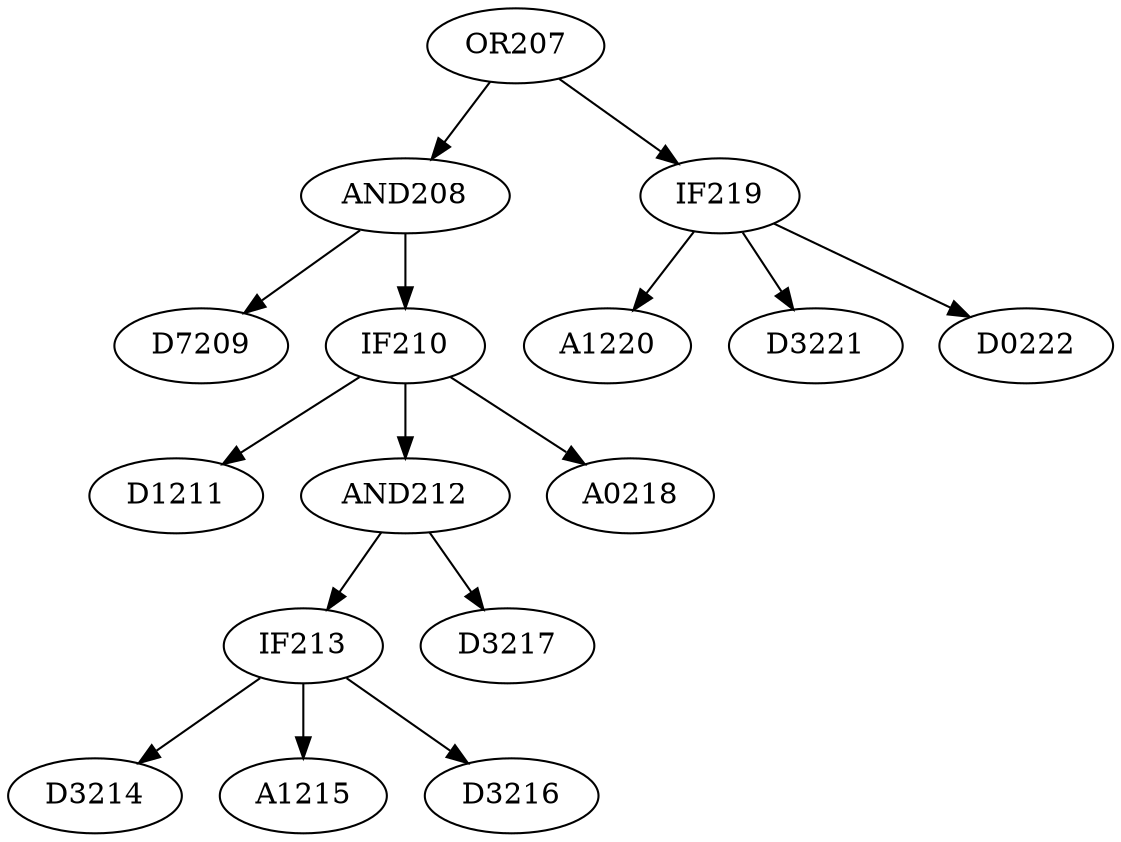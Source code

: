 digraph T {
	AND208 -> D7209
	IF210 -> D1211
	IF213 -> D3214
	IF213 -> A1215
	IF213 -> D3216
	AND212 -> IF213
	AND212 -> D3217
	IF210 -> AND212
	IF210 -> A0218
	AND208 -> IF210
	OR207 -> AND208
	IF219 -> A1220
	IF219 -> D3221
	IF219 -> D0222
	OR207 -> IF219
}

